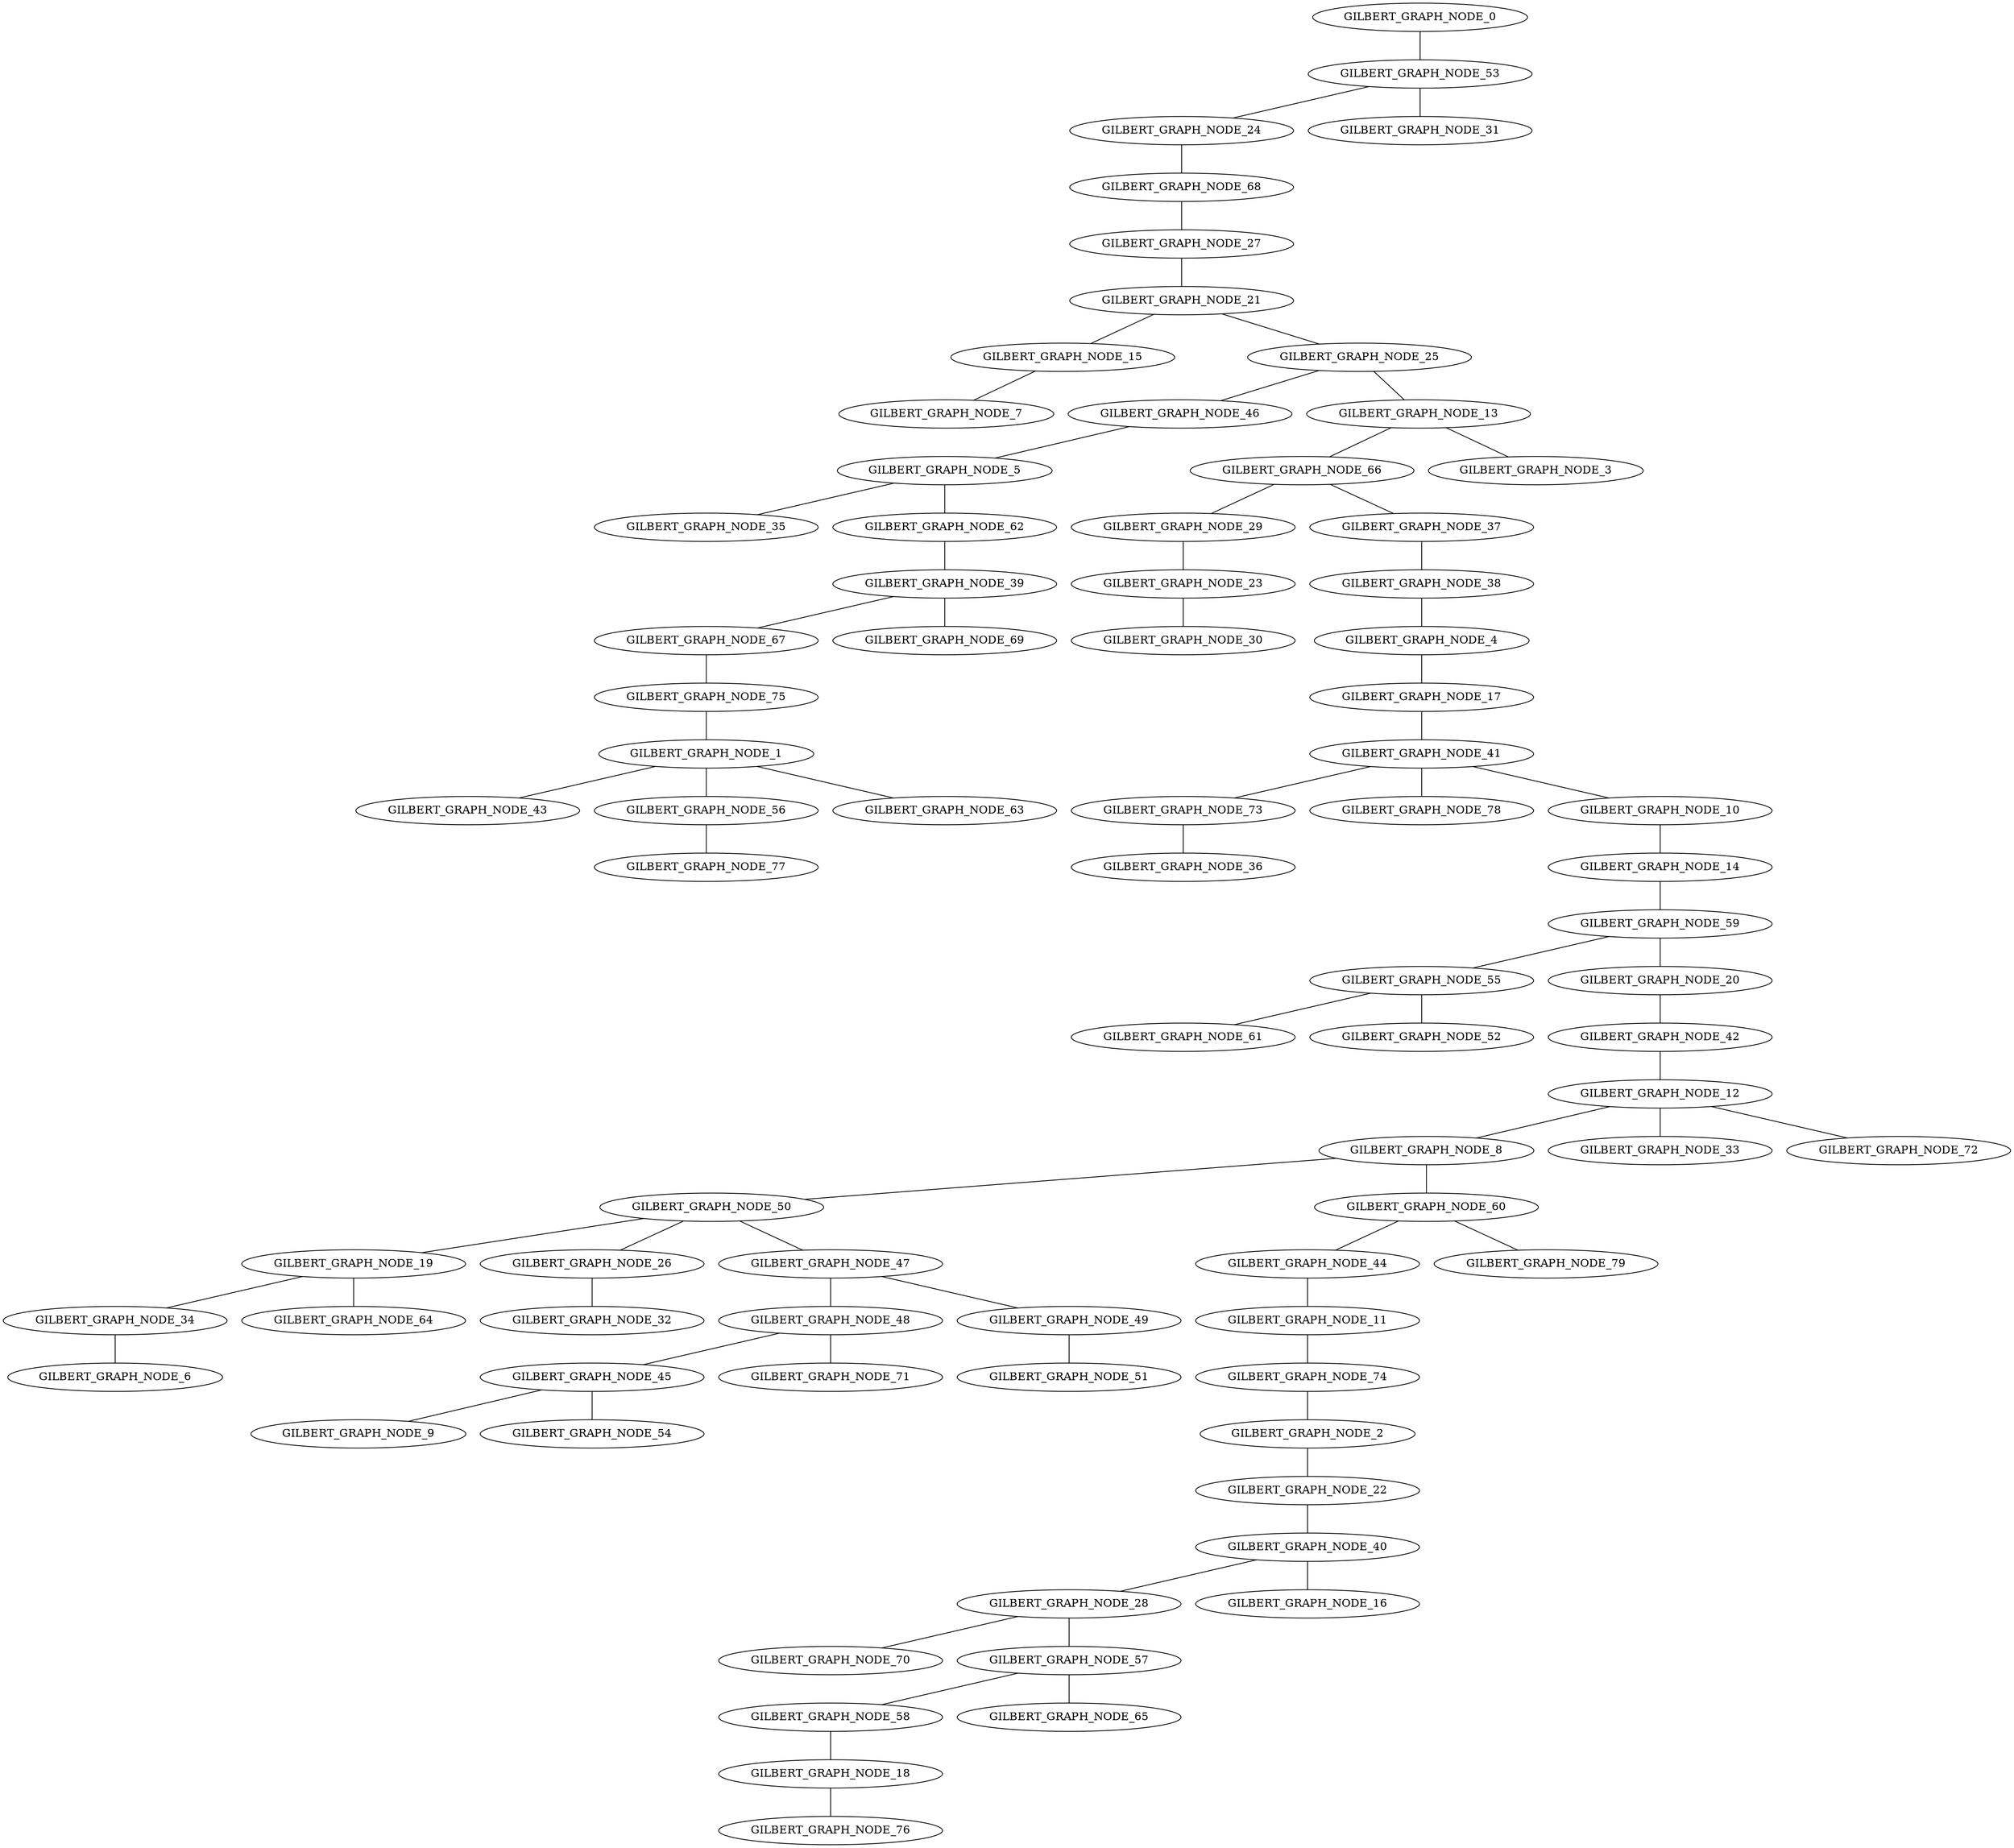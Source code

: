 graph GILBERT_GRAPH_PRIM_SMALL{
GILBERT_GRAPH_NODE_0 -- GILBERT_GRAPH_NODE_53 [weight=3];
GILBERT_GRAPH_NODE_53 -- GILBERT_GRAPH_NODE_24 [weight=1];
GILBERT_GRAPH_NODE_53 -- GILBERT_GRAPH_NODE_31 [weight=2];
GILBERT_GRAPH_NODE_24 -- GILBERT_GRAPH_NODE_68 [weight=2];
GILBERT_GRAPH_NODE_68 -- GILBERT_GRAPH_NODE_27 [weight=2];
GILBERT_GRAPH_NODE_27 -- GILBERT_GRAPH_NODE_21 [weight=1];
GILBERT_GRAPH_NODE_21 -- GILBERT_GRAPH_NODE_15 [weight=1];
GILBERT_GRAPH_NODE_21 -- GILBERT_GRAPH_NODE_25 [weight=1];
GILBERT_GRAPH_NODE_25 -- GILBERT_GRAPH_NODE_46 [weight=1];
GILBERT_GRAPH_NODE_46 -- GILBERT_GRAPH_NODE_5 [weight=1];
GILBERT_GRAPH_NODE_5 -- GILBERT_GRAPH_NODE_35 [weight=1];
GILBERT_GRAPH_NODE_5 -- GILBERT_GRAPH_NODE_62 [weight=1];
GILBERT_GRAPH_NODE_62 -- GILBERT_GRAPH_NODE_39 [weight=1];
GILBERT_GRAPH_NODE_39 -- GILBERT_GRAPH_NODE_67 [weight=1];
GILBERT_GRAPH_NODE_39 -- GILBERT_GRAPH_NODE_69 [weight=1];
GILBERT_GRAPH_NODE_15 -- GILBERT_GRAPH_NODE_7 [weight=1];
GILBERT_GRAPH_NODE_67 -- GILBERT_GRAPH_NODE_75 [weight=1];
GILBERT_GRAPH_NODE_75 -- GILBERT_GRAPH_NODE_1 [weight=1];
GILBERT_GRAPH_NODE_1 -- GILBERT_GRAPH_NODE_43 [weight=1];
GILBERT_GRAPH_NODE_1 -- GILBERT_GRAPH_NODE_56 [weight=1];
GILBERT_GRAPH_NODE_1 -- GILBERT_GRAPH_NODE_63 [weight=1];
GILBERT_GRAPH_NODE_56 -- GILBERT_GRAPH_NODE_77 [weight=1];
GILBERT_GRAPH_NODE_25 -- GILBERT_GRAPH_NODE_13 [weight=2];
GILBERT_GRAPH_NODE_13 -- GILBERT_GRAPH_NODE_66 [weight=1];
GILBERT_GRAPH_NODE_66 -- GILBERT_GRAPH_NODE_29 [weight=1];
GILBERT_GRAPH_NODE_29 -- GILBERT_GRAPH_NODE_23 [weight=2];
GILBERT_GRAPH_NODE_13 -- GILBERT_GRAPH_NODE_3 [weight=2];
GILBERT_GRAPH_NODE_23 -- GILBERT_GRAPH_NODE_30 [weight=2];
GILBERT_GRAPH_NODE_66 -- GILBERT_GRAPH_NODE_37 [weight=2];
GILBERT_GRAPH_NODE_37 -- GILBERT_GRAPH_NODE_38 [weight=2];
GILBERT_GRAPH_NODE_38 -- GILBERT_GRAPH_NODE_4 [weight=1];
GILBERT_GRAPH_NODE_4 -- GILBERT_GRAPH_NODE_17 [weight=2];
GILBERT_GRAPH_NODE_17 -- GILBERT_GRAPH_NODE_41 [weight=1];
GILBERT_GRAPH_NODE_41 -- GILBERT_GRAPH_NODE_73 [weight=1];
GILBERT_GRAPH_NODE_41 -- GILBERT_GRAPH_NODE_78 [weight=1];
GILBERT_GRAPH_NODE_41 -- GILBERT_GRAPH_NODE_10 [weight=2];
GILBERT_GRAPH_NODE_10 -- GILBERT_GRAPH_NODE_14 [weight=2];
GILBERT_GRAPH_NODE_14 -- GILBERT_GRAPH_NODE_59 [weight=1];
GILBERT_GRAPH_NODE_59 -- GILBERT_GRAPH_NODE_55 [weight=1];
GILBERT_GRAPH_NODE_55 -- GILBERT_GRAPH_NODE_61 [weight=1];
GILBERT_GRAPH_NODE_59 -- GILBERT_GRAPH_NODE_20 [weight=2];
GILBERT_GRAPH_NODE_73 -- GILBERT_GRAPH_NODE_36 [weight=2];
GILBERT_GRAPH_NODE_20 -- GILBERT_GRAPH_NODE_42 [weight=2];
GILBERT_GRAPH_NODE_42 -- GILBERT_GRAPH_NODE_12 [weight=2];
GILBERT_GRAPH_NODE_12 -- GILBERT_GRAPH_NODE_8 [weight=1];
GILBERT_GRAPH_NODE_8 -- GILBERT_GRAPH_NODE_50 [weight=1];
GILBERT_GRAPH_NODE_50 -- GILBERT_GRAPH_NODE_19 [weight=1];
GILBERT_GRAPH_NODE_12 -- GILBERT_GRAPH_NODE_33 [weight=2];
GILBERT_GRAPH_NODE_19 -- GILBERT_GRAPH_NODE_34 [weight=2];
GILBERT_GRAPH_NODE_55 -- GILBERT_GRAPH_NODE_52 [weight=2];
GILBERT_GRAPH_NODE_34 -- GILBERT_GRAPH_NODE_6 [weight=2];
GILBERT_GRAPH_NODE_8 -- GILBERT_GRAPH_NODE_60 [weight=2];
GILBERT_GRAPH_NODE_60 -- GILBERT_GRAPH_NODE_44 [weight=1];
GILBERT_GRAPH_NODE_19 -- GILBERT_GRAPH_NODE_64 [weight=2];
GILBERT_GRAPH_NODE_12 -- GILBERT_GRAPH_NODE_72 [weight=2];
GILBERT_GRAPH_NODE_60 -- GILBERT_GRAPH_NODE_79 [weight=2];
GILBERT_GRAPH_NODE_44 -- GILBERT_GRAPH_NODE_11 [weight=3];
GILBERT_GRAPH_NODE_50 -- GILBERT_GRAPH_NODE_26 [weight=3];
GILBERT_GRAPH_NODE_26 -- GILBERT_GRAPH_NODE_32 [weight=3];
GILBERT_GRAPH_NODE_50 -- GILBERT_GRAPH_NODE_47 [weight=3];
GILBERT_GRAPH_NODE_47 -- GILBERT_GRAPH_NODE_48 [weight=3];
GILBERT_GRAPH_NODE_48 -- GILBERT_GRAPH_NODE_45 [weight=2];
GILBERT_GRAPH_NODE_47 -- GILBERT_GRAPH_NODE_49 [weight=3];
GILBERT_GRAPH_NODE_49 -- GILBERT_GRAPH_NODE_51 [weight=3];
GILBERT_GRAPH_NODE_48 -- GILBERT_GRAPH_NODE_71 [weight=3];
GILBERT_GRAPH_NODE_11 -- GILBERT_GRAPH_NODE_74 [weight=3];
GILBERT_GRAPH_NODE_45 -- GILBERT_GRAPH_NODE_9 [weight=3];
GILBERT_GRAPH_NODE_74 -- GILBERT_GRAPH_NODE_2 [weight=4];
GILBERT_GRAPH_NODE_2 -- GILBERT_GRAPH_NODE_22 [weight=4];
GILBERT_GRAPH_NODE_22 -- GILBERT_GRAPH_NODE_40 [weight=3];
GILBERT_GRAPH_NODE_40 -- GILBERT_GRAPH_NODE_28 [weight=4];
GILBERT_GRAPH_NODE_28 -- GILBERT_GRAPH_NODE_70 [weight=1];
GILBERT_GRAPH_NODE_28 -- GILBERT_GRAPH_NODE_57 [weight=2];
GILBERT_GRAPH_NODE_45 -- GILBERT_GRAPH_NODE_54 [weight=4];
GILBERT_GRAPH_NODE_57 -- GILBERT_GRAPH_NODE_58 [weight=4];
GILBERT_GRAPH_NODE_58 -- GILBERT_GRAPH_NODE_18 [weight=2];
GILBERT_GRAPH_NODE_18 -- GILBERT_GRAPH_NODE_76 [weight=4];
GILBERT_GRAPH_NODE_57 -- GILBERT_GRAPH_NODE_65 [weight=5];
GILBERT_GRAPH_NODE_40 -- GILBERT_GRAPH_NODE_16 [weight=7];
}
